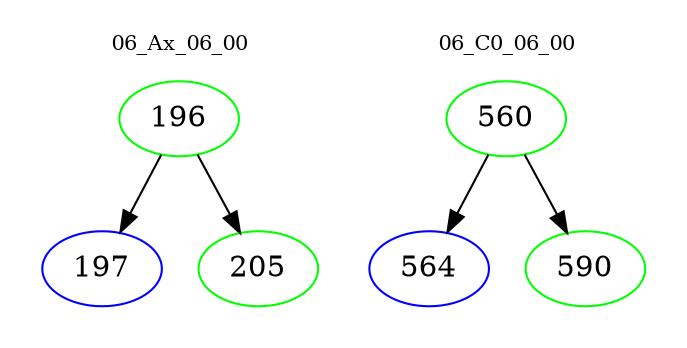 digraph{
subgraph cluster_0 {
color = white
label = "06_Ax_06_00";
fontsize=10;
T0_196 [label="196", color="green"]
T0_196 -> T0_197 [color="black"]
T0_197 [label="197", color="blue"]
T0_196 -> T0_205 [color="black"]
T0_205 [label="205", color="green"]
}
subgraph cluster_1 {
color = white
label = "06_C0_06_00";
fontsize=10;
T1_560 [label="560", color="green"]
T1_560 -> T1_564 [color="black"]
T1_564 [label="564", color="blue"]
T1_560 -> T1_590 [color="black"]
T1_590 [label="590", color="green"]
}
}
